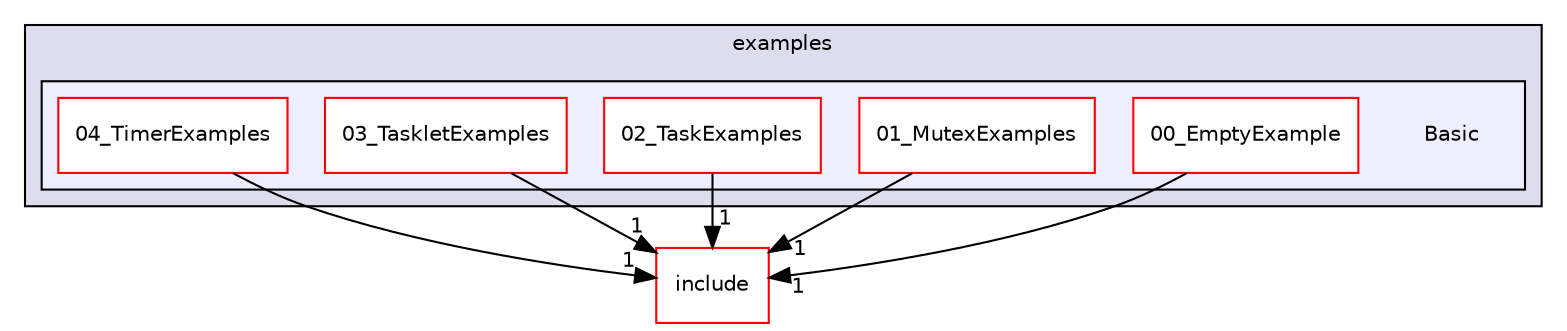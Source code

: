 digraph "Basic" {
  compound=true
  node [ fontsize="10", fontname="Helvetica"];
  edge [ labelfontsize="10", labelfontname="Helvetica"];
  subgraph clusterdir_d28a4824dc47e487b107a5db32ef43c4 {
    graph [ bgcolor="#ddddee", pencolor="black", label="examples" fontname="Helvetica", fontsize="10", URL="dir_d28a4824dc47e487b107a5db32ef43c4.html"]
  subgraph clusterdir_9fd43cbf431ad4345d64cbab9841c2b6 {
    graph [ bgcolor="#eeeeff", pencolor="black", label="" URL="dir_9fd43cbf431ad4345d64cbab9841c2b6.html"];
    dir_9fd43cbf431ad4345d64cbab9841c2b6 [shape=plaintext label="Basic"];
  dir_90785cb708cde42464c41534c9c657b7 [shape=box label="00_EmptyExample" fillcolor="white" style="filled" color="red" URL="dir_90785cb708cde42464c41534c9c657b7.html"];
  dir_7ee0fed9c30f1b08ebbffbea46a5fa20 [shape=box label="01_MutexExamples" fillcolor="white" style="filled" color="red" URL="dir_7ee0fed9c30f1b08ebbffbea46a5fa20.html"];
  dir_e3aec7dfc13fe01cd47034a235672a0b [shape=box label="02_TaskExamples" fillcolor="white" style="filled" color="red" URL="dir_e3aec7dfc13fe01cd47034a235672a0b.html"];
  dir_08f220533f2cec02d158a0fd2e3c6c12 [shape=box label="03_TaskletExamples" fillcolor="white" style="filled" color="red" URL="dir_08f220533f2cec02d158a0fd2e3c6c12.html"];
  dir_9ef45b9471dacd4104694197b6cdb19d [shape=box label="04_TimerExamples" fillcolor="white" style="filled" color="red" URL="dir_9ef45b9471dacd4104694197b6cdb19d.html"];
  }
  }
  dir_d44c64559bbebec7f509842c48db8b23 [shape=box label="include" fillcolor="white" style="filled" color="red" URL="dir_d44c64559bbebec7f509842c48db8b23.html"];
  dir_08f220533f2cec02d158a0fd2e3c6c12->dir_d44c64559bbebec7f509842c48db8b23 [headlabel="1", labeldistance=1.5 headhref="dir_000014_000021.html"];
  dir_e3aec7dfc13fe01cd47034a235672a0b->dir_d44c64559bbebec7f509842c48db8b23 [headlabel="1", labeldistance=1.5 headhref="dir_000005_000021.html"];
  dir_9ef45b9471dacd4104694197b6cdb19d->dir_d44c64559bbebec7f509842c48db8b23 [headlabel="1", labeldistance=1.5 headhref="dir_000017_000021.html"];
  dir_7ee0fed9c30f1b08ebbffbea46a5fa20->dir_d44c64559bbebec7f509842c48db8b23 [headlabel="1", labeldistance=1.5 headhref="dir_000011_000021.html"];
  dir_90785cb708cde42464c41534c9c657b7->dir_d44c64559bbebec7f509842c48db8b23 [headlabel="1", labeldistance=1.5 headhref="dir_000009_000021.html"];
}
